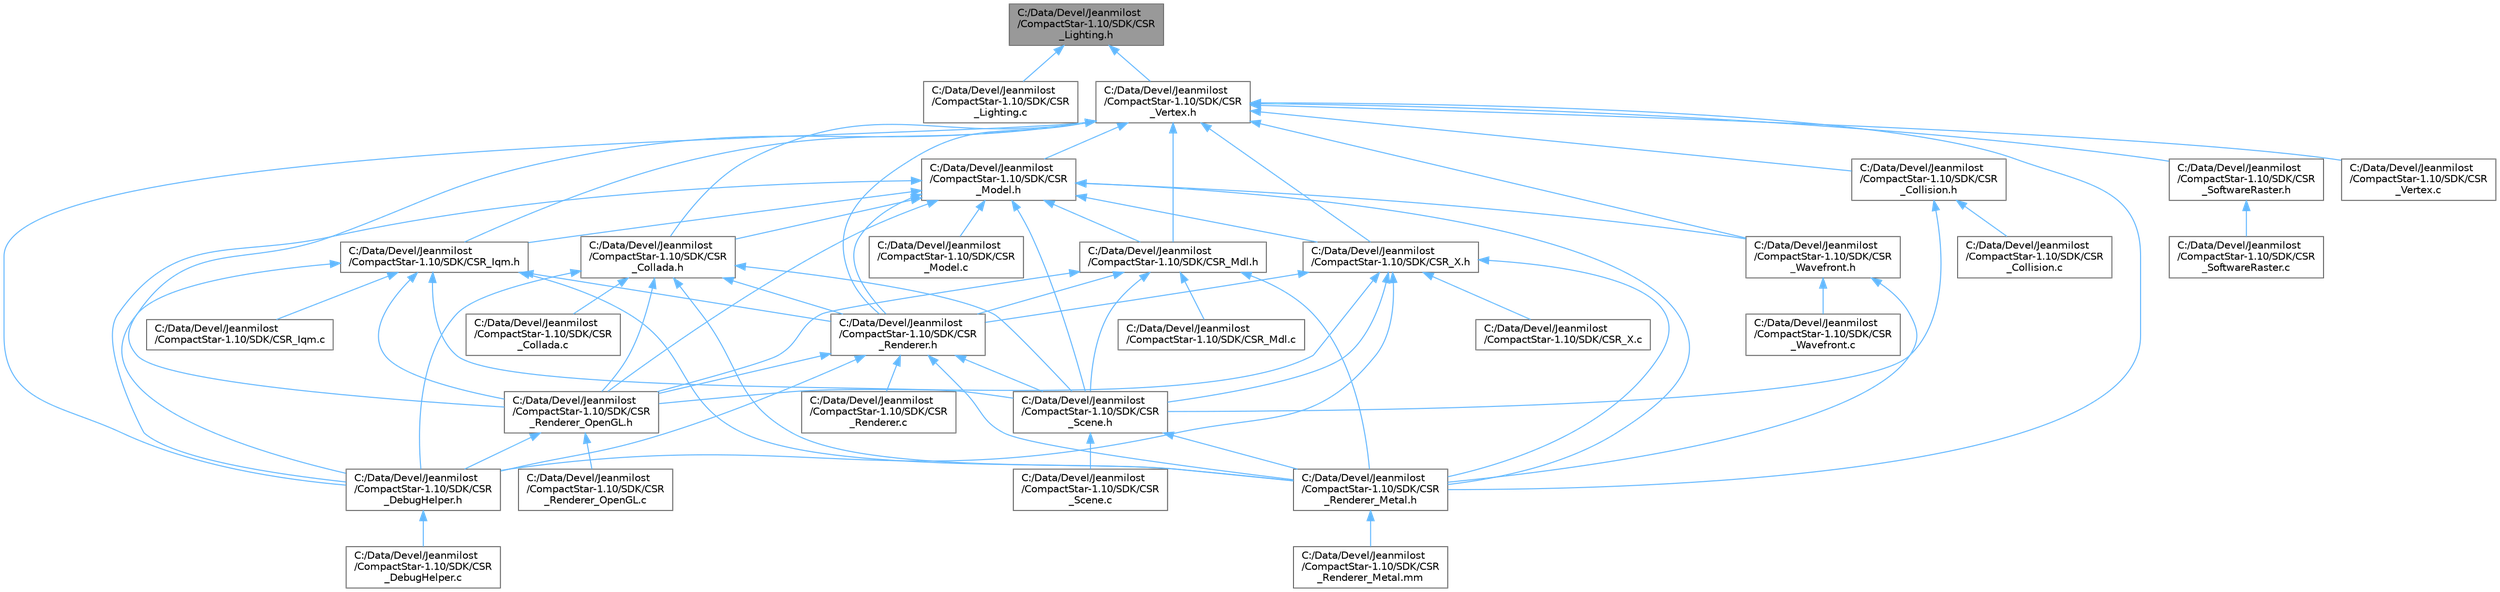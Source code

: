 digraph "C:/Data/Devel/Jeanmilost/CompactStar-1.10/SDK/CSR_Lighting.h"
{
 // LATEX_PDF_SIZE
  bgcolor="transparent";
  edge [fontname=Helvetica,fontsize=10,labelfontname=Helvetica,labelfontsize=10];
  node [fontname=Helvetica,fontsize=10,shape=box,height=0.2,width=0.4];
  Node1 [id="Node000001",label="C:/Data/Devel/Jeanmilost\l/CompactStar-1.10/SDK/CSR\l_Lighting.h",height=0.2,width=0.4,color="gray40", fillcolor="grey60", style="filled", fontcolor="black",tooltip=" "];
  Node1 -> Node2 [id="edge1_Node000001_Node000002",dir="back",color="steelblue1",style="solid",tooltip=" "];
  Node2 [id="Node000002",label="C:/Data/Devel/Jeanmilost\l/CompactStar-1.10/SDK/CSR\l_Lighting.c",height=0.2,width=0.4,color="grey40", fillcolor="white", style="filled",URL="$_c_s_r___lighting_8c.html",tooltip=" "];
  Node1 -> Node3 [id="edge2_Node000001_Node000003",dir="back",color="steelblue1",style="solid",tooltip=" "];
  Node3 [id="Node000003",label="C:/Data/Devel/Jeanmilost\l/CompactStar-1.10/SDK/CSR\l_Vertex.h",height=0.2,width=0.4,color="grey40", fillcolor="white", style="filled",URL="$_c_s_r___vertex_8h.html",tooltip=" "];
  Node3 -> Node4 [id="edge3_Node000003_Node000004",dir="back",color="steelblue1",style="solid",tooltip=" "];
  Node4 [id="Node000004",label="C:/Data/Devel/Jeanmilost\l/CompactStar-1.10/SDK/CSR\l_Collada.h",height=0.2,width=0.4,color="grey40", fillcolor="white", style="filled",URL="$_c_s_r___collada_8h.html",tooltip=" "];
  Node4 -> Node5 [id="edge4_Node000004_Node000005",dir="back",color="steelblue1",style="solid",tooltip=" "];
  Node5 [id="Node000005",label="C:/Data/Devel/Jeanmilost\l/CompactStar-1.10/SDK/CSR\l_Collada.c",height=0.2,width=0.4,color="grey40", fillcolor="white", style="filled",URL="$_c_s_r___collada_8c.html",tooltip=" "];
  Node4 -> Node6 [id="edge5_Node000004_Node000006",dir="back",color="steelblue1",style="solid",tooltip=" "];
  Node6 [id="Node000006",label="C:/Data/Devel/Jeanmilost\l/CompactStar-1.10/SDK/CSR\l_DebugHelper.h",height=0.2,width=0.4,color="grey40", fillcolor="white", style="filled",URL="$_c_s_r___debug_helper_8h.html",tooltip=" "];
  Node6 -> Node7 [id="edge6_Node000006_Node000007",dir="back",color="steelblue1",style="solid",tooltip=" "];
  Node7 [id="Node000007",label="C:/Data/Devel/Jeanmilost\l/CompactStar-1.10/SDK/CSR\l_DebugHelper.c",height=0.2,width=0.4,color="grey40", fillcolor="white", style="filled",URL="$_c_s_r___debug_helper_8c.html",tooltip=" "];
  Node4 -> Node8 [id="edge7_Node000004_Node000008",dir="back",color="steelblue1",style="solid",tooltip=" "];
  Node8 [id="Node000008",label="C:/Data/Devel/Jeanmilost\l/CompactStar-1.10/SDK/CSR\l_Renderer.h",height=0.2,width=0.4,color="grey40", fillcolor="white", style="filled",URL="$_c_s_r___renderer_8h.html",tooltip=" "];
  Node8 -> Node6 [id="edge8_Node000008_Node000006",dir="back",color="steelblue1",style="solid",tooltip=" "];
  Node8 -> Node9 [id="edge9_Node000008_Node000009",dir="back",color="steelblue1",style="solid",tooltip=" "];
  Node9 [id="Node000009",label="C:/Data/Devel/Jeanmilost\l/CompactStar-1.10/SDK/CSR\l_Renderer.c",height=0.2,width=0.4,color="grey40", fillcolor="white", style="filled",URL="$_c_s_r___renderer_8c.html",tooltip=" "];
  Node8 -> Node10 [id="edge10_Node000008_Node000010",dir="back",color="steelblue1",style="solid",tooltip=" "];
  Node10 [id="Node000010",label="C:/Data/Devel/Jeanmilost\l/CompactStar-1.10/SDK/CSR\l_Renderer_Metal.h",height=0.2,width=0.4,color="grey40", fillcolor="white", style="filled",URL="$_c_s_r___renderer___metal_8h.html",tooltip=" "];
  Node10 -> Node11 [id="edge11_Node000010_Node000011",dir="back",color="steelblue1",style="solid",tooltip=" "];
  Node11 [id="Node000011",label="C:/Data/Devel/Jeanmilost\l/CompactStar-1.10/SDK/CSR\l_Renderer_Metal.mm",height=0.2,width=0.4,color="grey40", fillcolor="white", style="filled",URL="$_c_s_r___renderer___metal_8mm.html",tooltip=" "];
  Node8 -> Node12 [id="edge12_Node000008_Node000012",dir="back",color="steelblue1",style="solid",tooltip=" "];
  Node12 [id="Node000012",label="C:/Data/Devel/Jeanmilost\l/CompactStar-1.10/SDK/CSR\l_Renderer_OpenGL.h",height=0.2,width=0.4,color="grey40", fillcolor="white", style="filled",URL="$_c_s_r___renderer___open_g_l_8h.html",tooltip=" "];
  Node12 -> Node6 [id="edge13_Node000012_Node000006",dir="back",color="steelblue1",style="solid",tooltip=" "];
  Node12 -> Node13 [id="edge14_Node000012_Node000013",dir="back",color="steelblue1",style="solid",tooltip=" "];
  Node13 [id="Node000013",label="C:/Data/Devel/Jeanmilost\l/CompactStar-1.10/SDK/CSR\l_Renderer_OpenGL.c",height=0.2,width=0.4,color="grey40", fillcolor="white", style="filled",URL="$_c_s_r___renderer___open_g_l_8c.html",tooltip=" "];
  Node8 -> Node14 [id="edge15_Node000008_Node000014",dir="back",color="steelblue1",style="solid",tooltip=" "];
  Node14 [id="Node000014",label="C:/Data/Devel/Jeanmilost\l/CompactStar-1.10/SDK/CSR\l_Scene.h",height=0.2,width=0.4,color="grey40", fillcolor="white", style="filled",URL="$_c_s_r___scene_8h.html",tooltip=" "];
  Node14 -> Node10 [id="edge16_Node000014_Node000010",dir="back",color="steelblue1",style="solid",tooltip=" "];
  Node14 -> Node15 [id="edge17_Node000014_Node000015",dir="back",color="steelblue1",style="solid",tooltip=" "];
  Node15 [id="Node000015",label="C:/Data/Devel/Jeanmilost\l/CompactStar-1.10/SDK/CSR\l_Scene.c",height=0.2,width=0.4,color="grey40", fillcolor="white", style="filled",URL="$_c_s_r___scene_8c.html",tooltip=" "];
  Node4 -> Node10 [id="edge18_Node000004_Node000010",dir="back",color="steelblue1",style="solid",tooltip=" "];
  Node4 -> Node12 [id="edge19_Node000004_Node000012",dir="back",color="steelblue1",style="solid",tooltip=" "];
  Node4 -> Node14 [id="edge20_Node000004_Node000014",dir="back",color="steelblue1",style="solid",tooltip=" "];
  Node3 -> Node16 [id="edge21_Node000003_Node000016",dir="back",color="steelblue1",style="solid",tooltip=" "];
  Node16 [id="Node000016",label="C:/Data/Devel/Jeanmilost\l/CompactStar-1.10/SDK/CSR\l_Collision.h",height=0.2,width=0.4,color="grey40", fillcolor="white", style="filled",URL="$_c_s_r___collision_8h.html",tooltip=" "];
  Node16 -> Node17 [id="edge22_Node000016_Node000017",dir="back",color="steelblue1",style="solid",tooltip=" "];
  Node17 [id="Node000017",label="C:/Data/Devel/Jeanmilost\l/CompactStar-1.10/SDK/CSR\l_Collision.c",height=0.2,width=0.4,color="grey40", fillcolor="white", style="filled",URL="$_c_s_r___collision_8c.html",tooltip=" "];
  Node16 -> Node14 [id="edge23_Node000016_Node000014",dir="back",color="steelblue1",style="solid",tooltip=" "];
  Node3 -> Node6 [id="edge24_Node000003_Node000006",dir="back",color="steelblue1",style="solid",tooltip=" "];
  Node3 -> Node18 [id="edge25_Node000003_Node000018",dir="back",color="steelblue1",style="solid",tooltip=" "];
  Node18 [id="Node000018",label="C:/Data/Devel/Jeanmilost\l/CompactStar-1.10/SDK/CSR_Iqm.h",height=0.2,width=0.4,color="grey40", fillcolor="white", style="filled",URL="$_c_s_r___iqm_8h.html",tooltip=" "];
  Node18 -> Node6 [id="edge26_Node000018_Node000006",dir="back",color="steelblue1",style="solid",tooltip=" "];
  Node18 -> Node19 [id="edge27_Node000018_Node000019",dir="back",color="steelblue1",style="solid",tooltip=" "];
  Node19 [id="Node000019",label="C:/Data/Devel/Jeanmilost\l/CompactStar-1.10/SDK/CSR_Iqm.c",height=0.2,width=0.4,color="grey40", fillcolor="white", style="filled",URL="$_c_s_r___iqm_8c.html",tooltip=" "];
  Node18 -> Node8 [id="edge28_Node000018_Node000008",dir="back",color="steelblue1",style="solid",tooltip=" "];
  Node18 -> Node10 [id="edge29_Node000018_Node000010",dir="back",color="steelblue1",style="solid",tooltip=" "];
  Node18 -> Node12 [id="edge30_Node000018_Node000012",dir="back",color="steelblue1",style="solid",tooltip=" "];
  Node18 -> Node14 [id="edge31_Node000018_Node000014",dir="back",color="steelblue1",style="solid",tooltip=" "];
  Node3 -> Node20 [id="edge32_Node000003_Node000020",dir="back",color="steelblue1",style="solid",tooltip=" "];
  Node20 [id="Node000020",label="C:/Data/Devel/Jeanmilost\l/CompactStar-1.10/SDK/CSR_Mdl.h",height=0.2,width=0.4,color="grey40", fillcolor="white", style="filled",URL="$_c_s_r___mdl_8h.html",tooltip=" "];
  Node20 -> Node21 [id="edge33_Node000020_Node000021",dir="back",color="steelblue1",style="solid",tooltip=" "];
  Node21 [id="Node000021",label="C:/Data/Devel/Jeanmilost\l/CompactStar-1.10/SDK/CSR_Mdl.c",height=0.2,width=0.4,color="grey40", fillcolor="white", style="filled",URL="$_c_s_r___mdl_8c.html",tooltip=" "];
  Node20 -> Node8 [id="edge34_Node000020_Node000008",dir="back",color="steelblue1",style="solid",tooltip=" "];
  Node20 -> Node10 [id="edge35_Node000020_Node000010",dir="back",color="steelblue1",style="solid",tooltip=" "];
  Node20 -> Node12 [id="edge36_Node000020_Node000012",dir="back",color="steelblue1",style="solid",tooltip=" "];
  Node20 -> Node14 [id="edge37_Node000020_Node000014",dir="back",color="steelblue1",style="solid",tooltip=" "];
  Node3 -> Node22 [id="edge38_Node000003_Node000022",dir="back",color="steelblue1",style="solid",tooltip=" "];
  Node22 [id="Node000022",label="C:/Data/Devel/Jeanmilost\l/CompactStar-1.10/SDK/CSR\l_Model.h",height=0.2,width=0.4,color="grey40", fillcolor="white", style="filled",URL="$_c_s_r___model_8h.html",tooltip=" "];
  Node22 -> Node4 [id="edge39_Node000022_Node000004",dir="back",color="steelblue1",style="solid",tooltip=" "];
  Node22 -> Node6 [id="edge40_Node000022_Node000006",dir="back",color="steelblue1",style="solid",tooltip=" "];
  Node22 -> Node18 [id="edge41_Node000022_Node000018",dir="back",color="steelblue1",style="solid",tooltip=" "];
  Node22 -> Node20 [id="edge42_Node000022_Node000020",dir="back",color="steelblue1",style="solid",tooltip=" "];
  Node22 -> Node23 [id="edge43_Node000022_Node000023",dir="back",color="steelblue1",style="solid",tooltip=" "];
  Node23 [id="Node000023",label="C:/Data/Devel/Jeanmilost\l/CompactStar-1.10/SDK/CSR\l_Model.c",height=0.2,width=0.4,color="grey40", fillcolor="white", style="filled",URL="$_c_s_r___model_8c.html",tooltip=" "];
  Node22 -> Node8 [id="edge44_Node000022_Node000008",dir="back",color="steelblue1",style="solid",tooltip=" "];
  Node22 -> Node10 [id="edge45_Node000022_Node000010",dir="back",color="steelblue1",style="solid",tooltip=" "];
  Node22 -> Node12 [id="edge46_Node000022_Node000012",dir="back",color="steelblue1",style="solid",tooltip=" "];
  Node22 -> Node14 [id="edge47_Node000022_Node000014",dir="back",color="steelblue1",style="solid",tooltip=" "];
  Node22 -> Node24 [id="edge48_Node000022_Node000024",dir="back",color="steelblue1",style="solid",tooltip=" "];
  Node24 [id="Node000024",label="C:/Data/Devel/Jeanmilost\l/CompactStar-1.10/SDK/CSR\l_Wavefront.h",height=0.2,width=0.4,color="grey40", fillcolor="white", style="filled",URL="$_c_s_r___wavefront_8h.html",tooltip=" "];
  Node24 -> Node10 [id="edge49_Node000024_Node000010",dir="back",color="steelblue1",style="solid",tooltip=" "];
  Node24 -> Node25 [id="edge50_Node000024_Node000025",dir="back",color="steelblue1",style="solid",tooltip=" "];
  Node25 [id="Node000025",label="C:/Data/Devel/Jeanmilost\l/CompactStar-1.10/SDK/CSR\l_Wavefront.c",height=0.2,width=0.4,color="grey40", fillcolor="white", style="filled",URL="$_c_s_r___wavefront_8c.html",tooltip=" "];
  Node22 -> Node26 [id="edge51_Node000022_Node000026",dir="back",color="steelblue1",style="solid",tooltip=" "];
  Node26 [id="Node000026",label="C:/Data/Devel/Jeanmilost\l/CompactStar-1.10/SDK/CSR_X.h",height=0.2,width=0.4,color="grey40", fillcolor="white", style="filled",URL="$_c_s_r___x_8h.html",tooltip=" "];
  Node26 -> Node6 [id="edge52_Node000026_Node000006",dir="back",color="steelblue1",style="solid",tooltip=" "];
  Node26 -> Node8 [id="edge53_Node000026_Node000008",dir="back",color="steelblue1",style="solid",tooltip=" "];
  Node26 -> Node10 [id="edge54_Node000026_Node000010",dir="back",color="steelblue1",style="solid",tooltip=" "];
  Node26 -> Node12 [id="edge55_Node000026_Node000012",dir="back",color="steelblue1",style="solid",tooltip=" "];
  Node26 -> Node14 [id="edge56_Node000026_Node000014",dir="back",color="steelblue1",style="solid",tooltip=" "];
  Node26 -> Node27 [id="edge57_Node000026_Node000027",dir="back",color="steelblue1",style="solid",tooltip=" "];
  Node27 [id="Node000027",label="C:/Data/Devel/Jeanmilost\l/CompactStar-1.10/SDK/CSR_X.c",height=0.2,width=0.4,color="grey40", fillcolor="white", style="filled",URL="$_c_s_r___x_8c.html",tooltip=" "];
  Node3 -> Node8 [id="edge58_Node000003_Node000008",dir="back",color="steelblue1",style="solid",tooltip=" "];
  Node3 -> Node10 [id="edge59_Node000003_Node000010",dir="back",color="steelblue1",style="solid",tooltip=" "];
  Node3 -> Node12 [id="edge60_Node000003_Node000012",dir="back",color="steelblue1",style="solid",tooltip=" "];
  Node3 -> Node28 [id="edge61_Node000003_Node000028",dir="back",color="steelblue1",style="solid",tooltip=" "];
  Node28 [id="Node000028",label="C:/Data/Devel/Jeanmilost\l/CompactStar-1.10/SDK/CSR\l_SoftwareRaster.h",height=0.2,width=0.4,color="grey40", fillcolor="white", style="filled",URL="$_c_s_r___software_raster_8h.html",tooltip=" "];
  Node28 -> Node29 [id="edge62_Node000028_Node000029",dir="back",color="steelblue1",style="solid",tooltip=" "];
  Node29 [id="Node000029",label="C:/Data/Devel/Jeanmilost\l/CompactStar-1.10/SDK/CSR\l_SoftwareRaster.c",height=0.2,width=0.4,color="grey40", fillcolor="white", style="filled",URL="$_c_s_r___software_raster_8c.html",tooltip=" "];
  Node3 -> Node30 [id="edge63_Node000003_Node000030",dir="back",color="steelblue1",style="solid",tooltip=" "];
  Node30 [id="Node000030",label="C:/Data/Devel/Jeanmilost\l/CompactStar-1.10/SDK/CSR\l_Vertex.c",height=0.2,width=0.4,color="grey40", fillcolor="white", style="filled",URL="$_c_s_r___vertex_8c.html",tooltip=" "];
  Node3 -> Node24 [id="edge64_Node000003_Node000024",dir="back",color="steelblue1",style="solid",tooltip=" "];
  Node3 -> Node26 [id="edge65_Node000003_Node000026",dir="back",color="steelblue1",style="solid",tooltip=" "];
}
